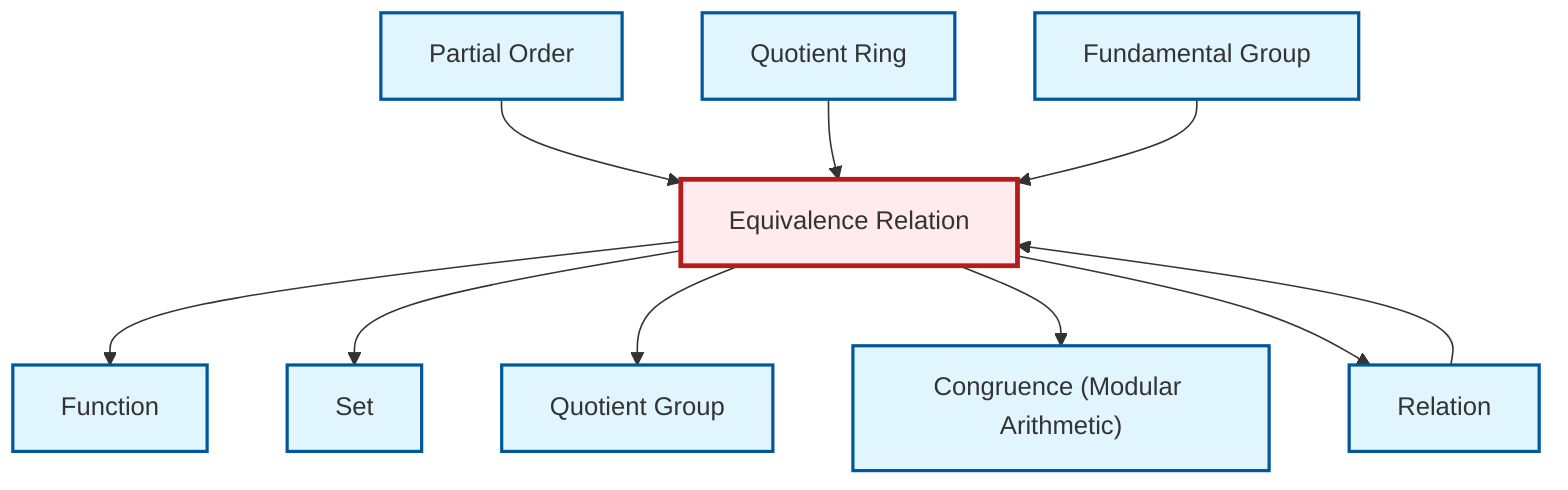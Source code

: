 graph TD
    classDef definition fill:#e1f5fe,stroke:#01579b,stroke-width:2px
    classDef theorem fill:#f3e5f5,stroke:#4a148c,stroke-width:2px
    classDef axiom fill:#fff3e0,stroke:#e65100,stroke-width:2px
    classDef example fill:#e8f5e9,stroke:#1b5e20,stroke-width:2px
    classDef current fill:#ffebee,stroke:#b71c1c,stroke-width:3px
    def-function["Function"]:::definition
    def-quotient-ring["Quotient Ring"]:::definition
    def-relation["Relation"]:::definition
    def-set["Set"]:::definition
    def-partial-order["Partial Order"]:::definition
    def-congruence["Congruence (Modular Arithmetic)"]:::definition
    def-equivalence-relation["Equivalence Relation"]:::definition
    def-quotient-group["Quotient Group"]:::definition
    def-fundamental-group["Fundamental Group"]:::definition
    def-relation --> def-equivalence-relation
    def-equivalence-relation --> def-function
    def-equivalence-relation --> def-set
    def-partial-order --> def-equivalence-relation
    def-quotient-ring --> def-equivalence-relation
    def-equivalence-relation --> def-quotient-group
    def-equivalence-relation --> def-congruence
    def-fundamental-group --> def-equivalence-relation
    def-equivalence-relation --> def-relation
    class def-equivalence-relation current